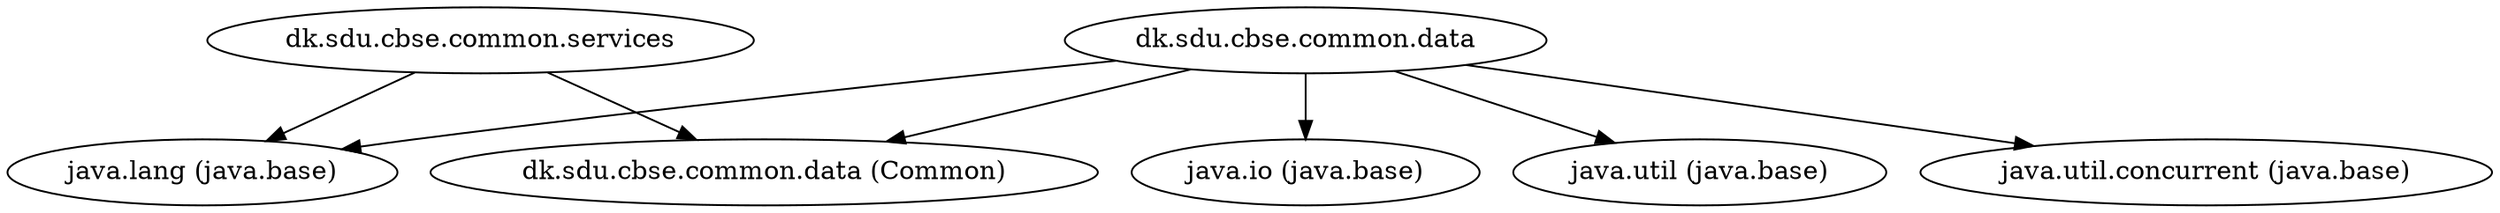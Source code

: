 digraph "Common" {
    // Path: C:\Users\larsk\OneDrive - Syddansk Universitet\SDU\Semester4\CBSE\Projekt\BlazeBalls\mods-mvn\Common-1.0-SNAPSHOT.jar
   "dk.sdu.cbse.common.data"                          -> "dk.sdu.cbse.common.data (Common)";
   "dk.sdu.cbse.common.data"                          -> "java.io (java.base)";
   "dk.sdu.cbse.common.data"                          -> "java.lang (java.base)";
   "dk.sdu.cbse.common.data"                          -> "java.util (java.base)";
   "dk.sdu.cbse.common.data"                          -> "java.util.concurrent (java.base)";
   "dk.sdu.cbse.common.services"                      -> "dk.sdu.cbse.common.data (Common)";
   "dk.sdu.cbse.common.services"                      -> "java.lang (java.base)";
}
